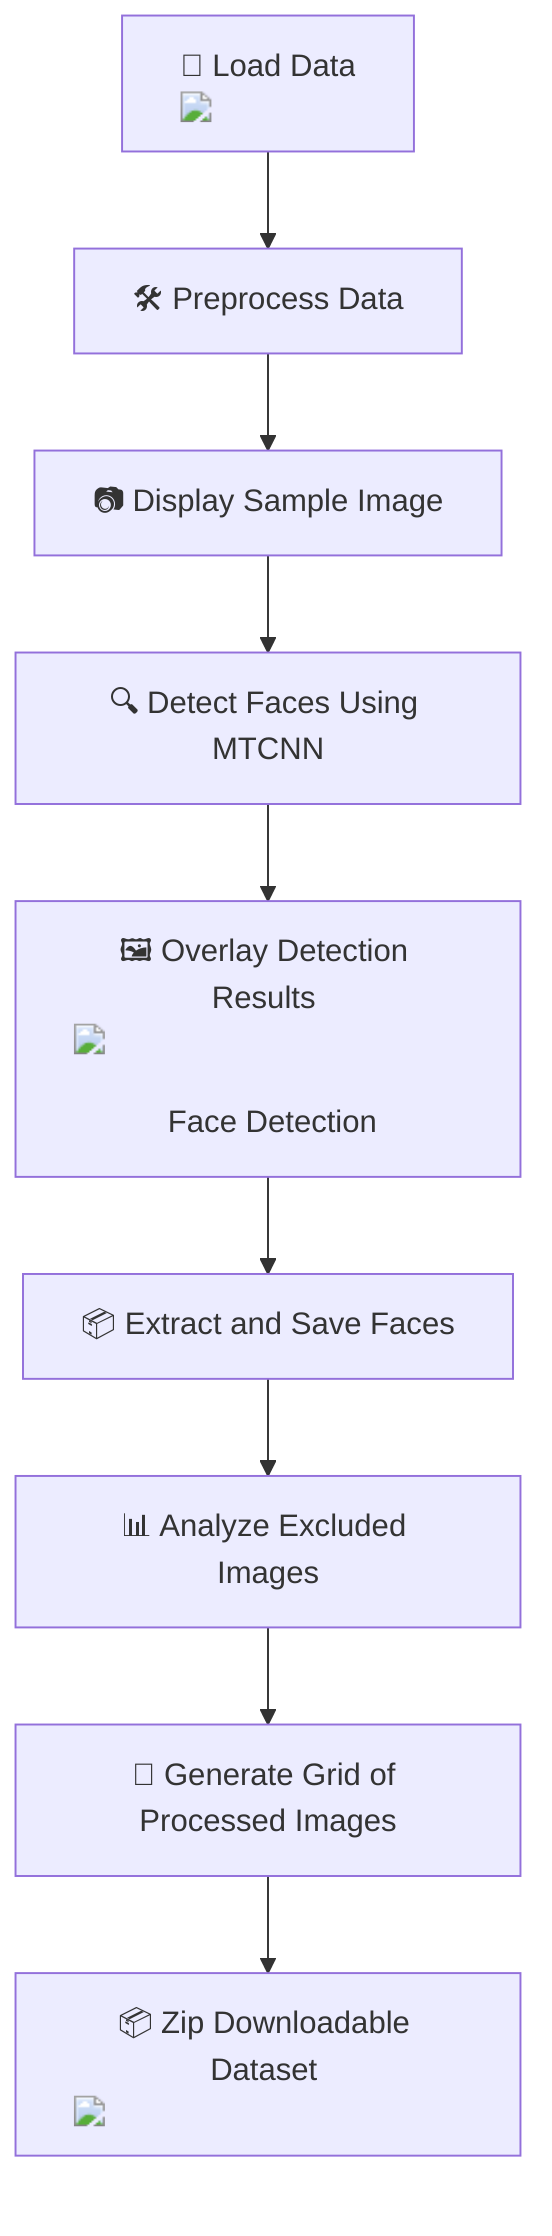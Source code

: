 flowchart TD;
    A["📂 Load Data <img src='icons/file.svg'/>"] --> B["🛠️ Preprocess Data"];
    B --> C["📷 Display Sample Image"];
    C --> D["🔍 Detect Faces Using MTCNN"];
    D --> E["🖼️ Overlay Detection Results <img src='dummy_plots/boxplot_template.svg'/> <br/> Face Detection"];
    E --> F["📦 Extract and Save Faces"];
    F --> G["📊 Analyze Excluded Images"];
    G --> H["📁 Generate Grid of Processed Images"];
    H --> I["📦 Zip Downloadable Dataset <img src='icons/file.svg'/>"];